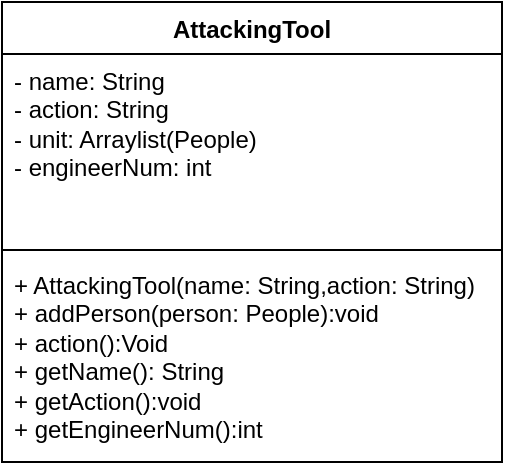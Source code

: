 <mxfile version="21.1.5" type="device">
  <diagram name="Page-1" id="EqDKQx5rNyjf7sgT-Yt_">
    <mxGraphModel dx="1050" dy="587" grid="1" gridSize="10" guides="1" tooltips="1" connect="1" arrows="1" fold="1" page="1" pageScale="1" pageWidth="850" pageHeight="1100" math="0" shadow="0">
      <root>
        <mxCell id="0" />
        <mxCell id="1" parent="0" />
        <mxCell id="J9BMQi96JJOEuLld7evi-1" value="AttackingTool" style="swimlane;fontStyle=1;align=center;verticalAlign=top;childLayout=stackLayout;horizontal=1;startSize=26;horizontalStack=0;resizeParent=1;resizeParentMax=0;resizeLast=0;collapsible=1;marginBottom=0;whiteSpace=wrap;html=1;" vertex="1" parent="1">
          <mxGeometry x="260" y="10" width="250" height="230" as="geometry" />
        </mxCell>
        <mxCell id="J9BMQi96JJOEuLld7evi-2" value="- name: String&lt;br&gt;- action: String&lt;br&gt;- unit: Arraylist(People)&lt;br&gt;- engineerNum: int" style="text;strokeColor=none;fillColor=none;align=left;verticalAlign=top;spacingLeft=4;spacingRight=4;overflow=hidden;rotatable=0;points=[[0,0.5],[1,0.5]];portConstraint=eastwest;whiteSpace=wrap;html=1;" vertex="1" parent="J9BMQi96JJOEuLld7evi-1">
          <mxGeometry y="26" width="250" height="94" as="geometry" />
        </mxCell>
        <mxCell id="J9BMQi96JJOEuLld7evi-3" value="" style="line;strokeWidth=1;fillColor=none;align=left;verticalAlign=middle;spacingTop=-1;spacingLeft=3;spacingRight=3;rotatable=0;labelPosition=right;points=[];portConstraint=eastwest;strokeColor=inherit;" vertex="1" parent="J9BMQi96JJOEuLld7evi-1">
          <mxGeometry y="120" width="250" height="8" as="geometry" />
        </mxCell>
        <mxCell id="J9BMQi96JJOEuLld7evi-4" value="+ AttackingTool(name: String,action: String)&lt;br&gt;+ addPerson(person: People):void&lt;br&gt;+ action():Void&lt;br&gt;+ getName(): String&lt;br&gt;+ getAction():void&lt;br&gt;+ getEngineerNum():int" style="text;strokeColor=none;fillColor=none;align=left;verticalAlign=top;spacingLeft=4;spacingRight=4;overflow=hidden;rotatable=0;points=[[0,0.5],[1,0.5]];portConstraint=eastwest;whiteSpace=wrap;html=1;" vertex="1" parent="J9BMQi96JJOEuLld7evi-1">
          <mxGeometry y="128" width="250" height="102" as="geometry" />
        </mxCell>
      </root>
    </mxGraphModel>
  </diagram>
</mxfile>

